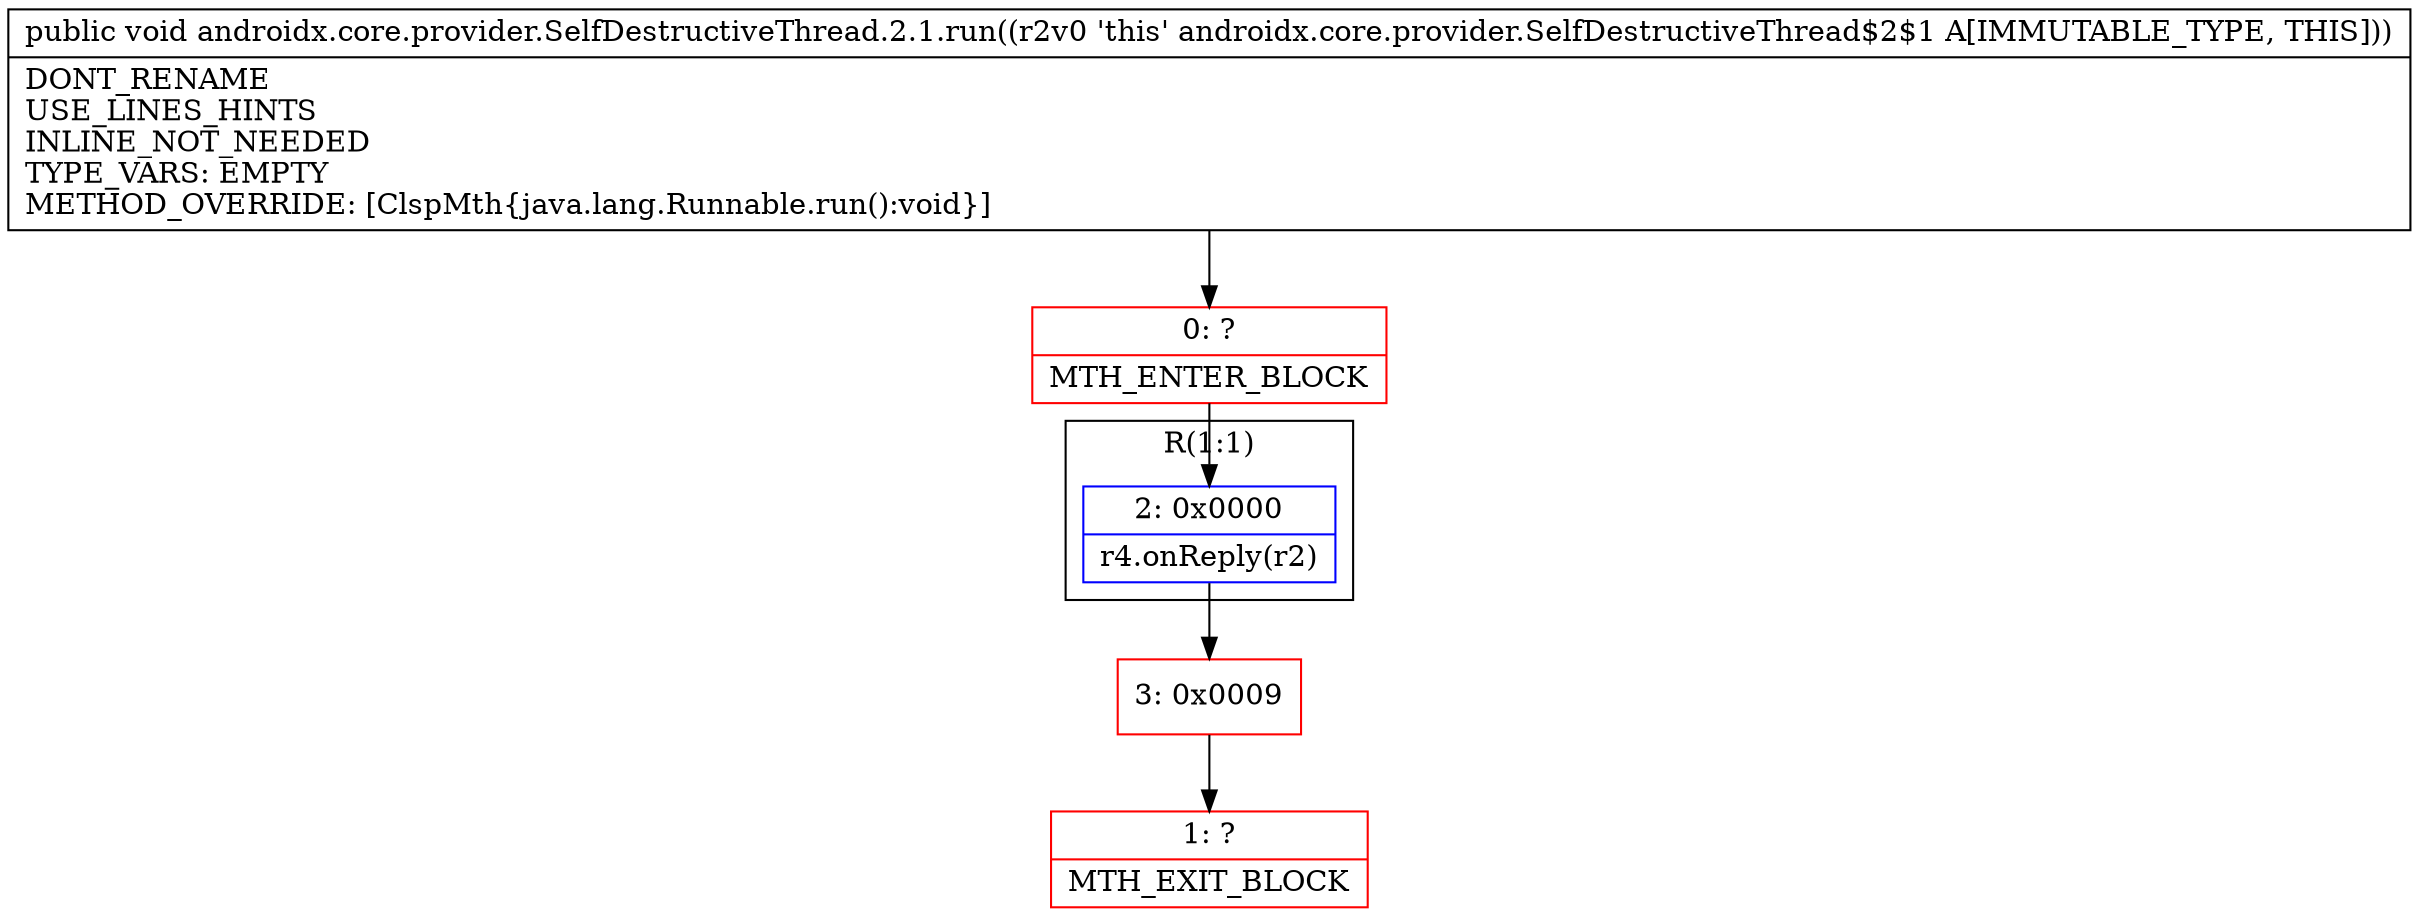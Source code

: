 digraph "CFG forandroidx.core.provider.SelfDestructiveThread.2.1.run()V" {
subgraph cluster_Region_929286039 {
label = "R(1:1)";
node [shape=record,color=blue];
Node_2 [shape=record,label="{2\:\ 0x0000|r4.onReply(r2)\l}"];
}
Node_0 [shape=record,color=red,label="{0\:\ ?|MTH_ENTER_BLOCK\l}"];
Node_3 [shape=record,color=red,label="{3\:\ 0x0009}"];
Node_1 [shape=record,color=red,label="{1\:\ ?|MTH_EXIT_BLOCK\l}"];
MethodNode[shape=record,label="{public void androidx.core.provider.SelfDestructiveThread.2.1.run((r2v0 'this' androidx.core.provider.SelfDestructiveThread$2$1 A[IMMUTABLE_TYPE, THIS]))  | DONT_RENAME\lUSE_LINES_HINTS\lINLINE_NOT_NEEDED\lTYPE_VARS: EMPTY\lMETHOD_OVERRIDE: [ClspMth\{java.lang.Runnable.run():void\}]\l}"];
MethodNode -> Node_0;Node_2 -> Node_3;
Node_0 -> Node_2;
Node_3 -> Node_1;
}

